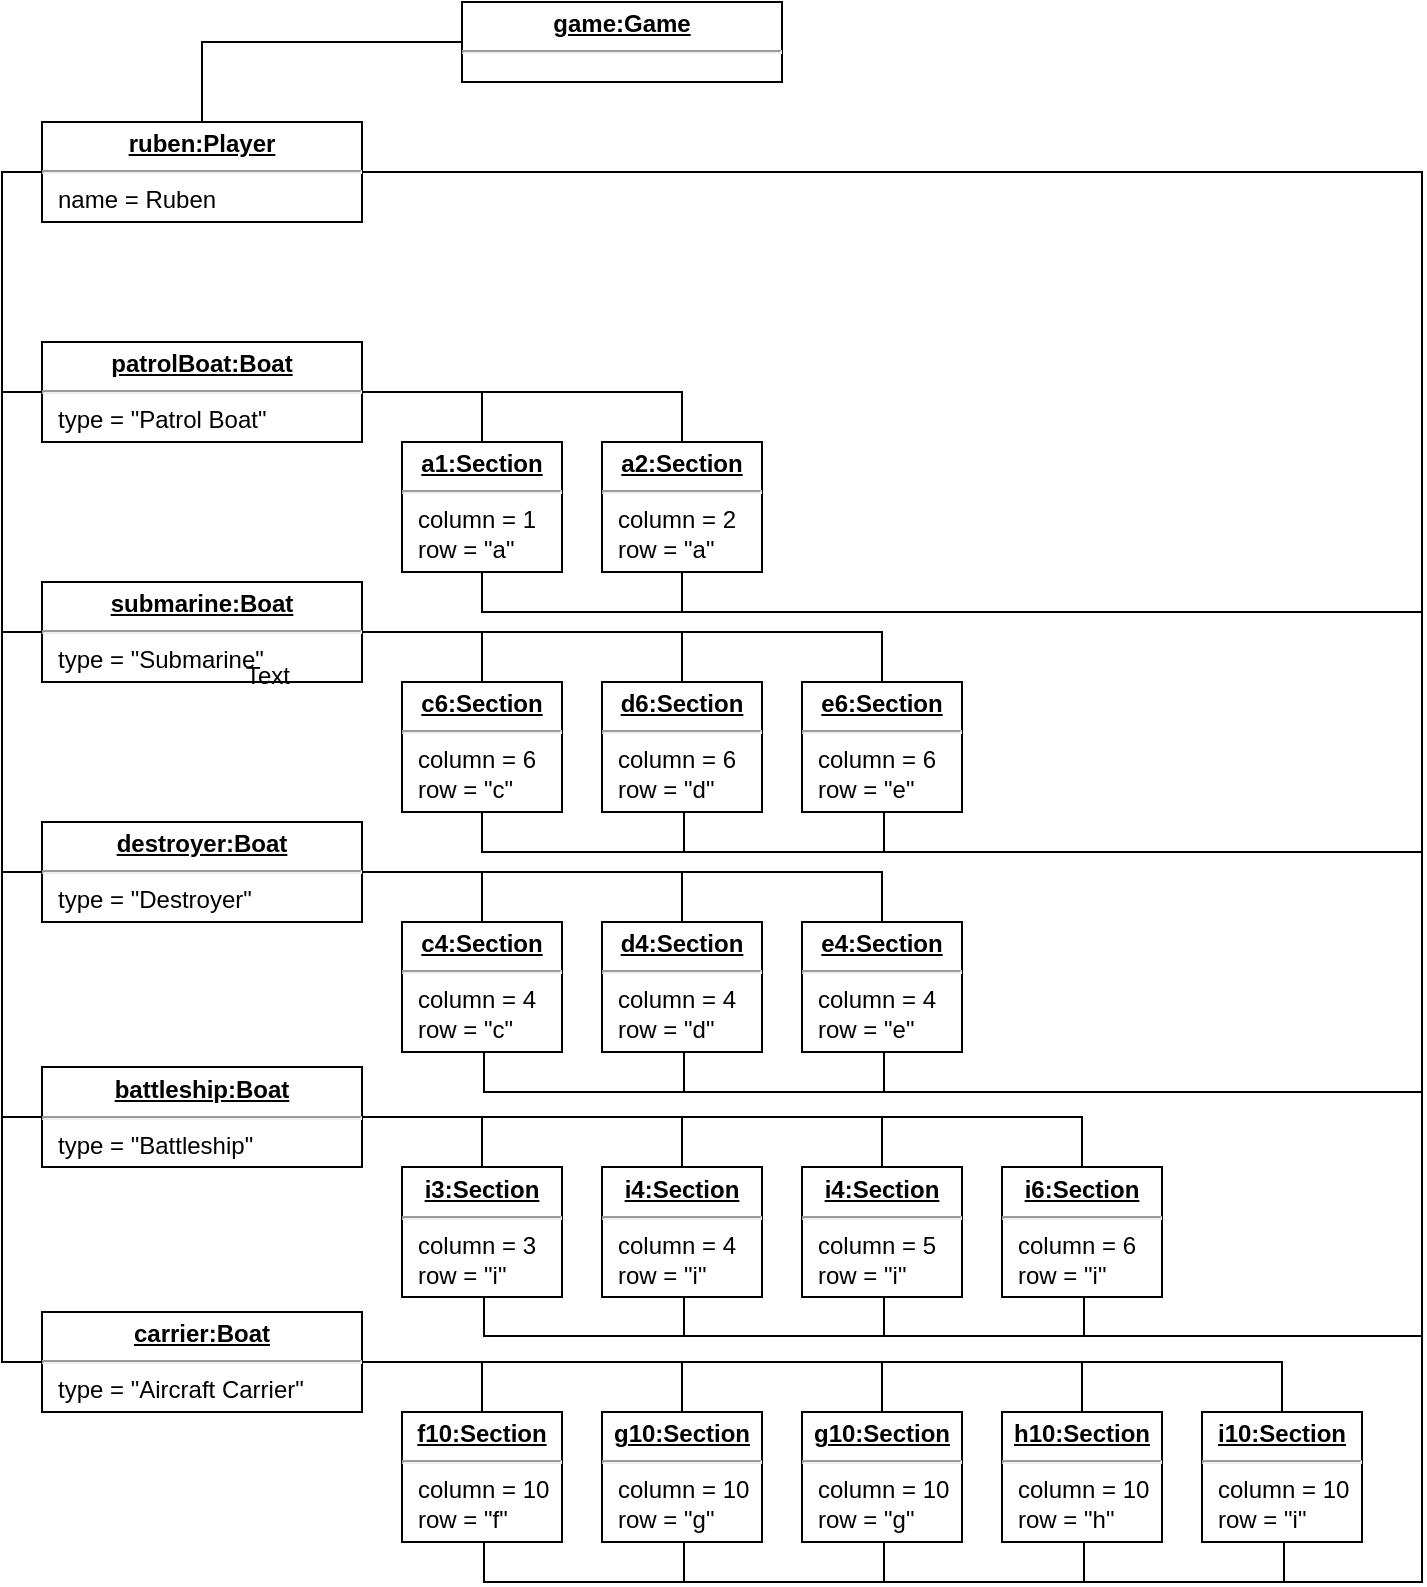 <mxfile version="10.5.4" type="device"><diagram id="0-efrnQORgWvvu_i8iA4" name="Page-1"><mxGraphModel dx="1640" dy="841" grid="1" gridSize="10" guides="1" tooltips="1" connect="1" arrows="1" fold="1" page="1" pageScale="1" pageWidth="827" pageHeight="1169" math="0" shadow="0"><root><mxCell id="0"/><mxCell id="1" parent="0"/><mxCell id="MkMRhaMlZ7xVnmLxb0LV-11" style="edgeStyle=orthogonalEdgeStyle;rounded=0;orthogonalLoop=1;jettySize=auto;html=1;exitX=0;exitY=0.5;exitDx=0;exitDy=0;endArrow=none;endFill=0;" edge="1" parent="1" source="MkMRhaMlZ7xVnmLxb0LV-1" target="MkMRhaMlZ7xVnmLxb0LV-3"><mxGeometry relative="1" as="geometry"/></mxCell><mxCell id="MkMRhaMlZ7xVnmLxb0LV-1" value="&lt;p style=&quot;margin: 0px ; margin-top: 4px ; text-align: center ; text-decoration: underline&quot;&gt;&lt;b&gt;game:Game&lt;/b&gt;&lt;/p&gt;&lt;hr&gt;&lt;p style=&quot;margin: 0px ; margin-left: 8px&quot;&gt;&lt;br&gt;&lt;/p&gt;" style="verticalAlign=top;align=left;overflow=fill;fontSize=12;fontFamily=Helvetica;html=1;" vertex="1" parent="1"><mxGeometry x="320" y="10" width="160" height="40" as="geometry"/></mxCell><mxCell id="MkMRhaMlZ7xVnmLxb0LV-12" style="edgeStyle=orthogonalEdgeStyle;rounded=0;orthogonalLoop=1;jettySize=auto;html=1;exitX=1;exitY=0.5;exitDx=0;exitDy=0;entryX=0.5;entryY=0;entryDx=0;entryDy=0;endArrow=none;endFill=0;" edge="1" parent="1" source="MkMRhaMlZ7xVnmLxb0LV-4" target="MkMRhaMlZ7xVnmLxb0LV-10"><mxGeometry relative="1" as="geometry"/></mxCell><mxCell id="MkMRhaMlZ7xVnmLxb0LV-14" style="edgeStyle=orthogonalEdgeStyle;rounded=0;orthogonalLoop=1;jettySize=auto;html=1;exitX=1;exitY=0.5;exitDx=0;exitDy=0;entryX=0.5;entryY=0;entryDx=0;entryDy=0;endArrow=none;endFill=0;" edge="1" parent="1" source="MkMRhaMlZ7xVnmLxb0LV-4" target="MkMRhaMlZ7xVnmLxb0LV-13"><mxGeometry relative="1" as="geometry"/></mxCell><mxCell id="MkMRhaMlZ7xVnmLxb0LV-60" style="edgeStyle=orthogonalEdgeStyle;rounded=0;orthogonalLoop=1;jettySize=auto;html=1;exitX=1;exitY=0.5;exitDx=0;exitDy=0;entryX=0.5;entryY=1;entryDx=0;entryDy=0;endArrow=none;endFill=0;" edge="1" parent="1" source="MkMRhaMlZ7xVnmLxb0LV-3" target="MkMRhaMlZ7xVnmLxb0LV-18"><mxGeometry relative="1" as="geometry"><Array as="points"><mxPoint x="800" y="95"/><mxPoint x="800" y="435"/><mxPoint x="531" y="435"/></Array></mxGeometry></mxCell><mxCell id="MkMRhaMlZ7xVnmLxb0LV-3" value="&lt;p style=&quot;margin: 0px ; margin-top: 4px ; text-align: center ; text-decoration: underline&quot;&gt;&lt;b&gt;ruben:Player&lt;/b&gt;&lt;/p&gt;&lt;hr&gt;&lt;p style=&quot;margin: 0px ; margin-left: 8px&quot;&gt;name = Ruben&lt;/p&gt;" style="verticalAlign=top;align=left;overflow=fill;fontSize=12;fontFamily=Helvetica;html=1;" vertex="1" parent="1"><mxGeometry x="110" y="70" width="160" height="50" as="geometry"/></mxCell><mxCell id="MkMRhaMlZ7xVnmLxb0LV-54" style="edgeStyle=orthogonalEdgeStyle;rounded=0;orthogonalLoop=1;jettySize=auto;html=1;exitX=0;exitY=0.5;exitDx=0;exitDy=0;entryX=0;entryY=0.5;entryDx=0;entryDy=0;endArrow=none;endFill=0;" edge="1" parent="1" source="MkMRhaMlZ7xVnmLxb0LV-4" target="MkMRhaMlZ7xVnmLxb0LV-3"><mxGeometry relative="1" as="geometry"/></mxCell><mxCell id="MkMRhaMlZ7xVnmLxb0LV-4" value="&lt;p style=&quot;margin: 0px ; margin-top: 4px ; text-align: center ; text-decoration: underline&quot;&gt;&lt;b&gt;patrolBoat:Boat&lt;/b&gt;&lt;/p&gt;&lt;hr&gt;&lt;p style=&quot;margin: 0px ; margin-left: 8px&quot;&gt;type = &quot;Patrol Boat&quot;&lt;/p&gt;" style="verticalAlign=top;align=left;overflow=fill;fontSize=12;fontFamily=Helvetica;html=1;" vertex="1" parent="1"><mxGeometry x="110" y="180" width="160" height="50" as="geometry"/></mxCell><mxCell id="MkMRhaMlZ7xVnmLxb0LV-19" style="edgeStyle=orthogonalEdgeStyle;rounded=0;orthogonalLoop=1;jettySize=auto;html=1;exitX=1;exitY=0.5;exitDx=0;exitDy=0;entryX=0.5;entryY=0;entryDx=0;entryDy=0;endArrow=none;endFill=0;" edge="1" parent="1" source="MkMRhaMlZ7xVnmLxb0LV-5" target="MkMRhaMlZ7xVnmLxb0LV-15"><mxGeometry relative="1" as="geometry"/></mxCell><mxCell id="MkMRhaMlZ7xVnmLxb0LV-20" style="edgeStyle=orthogonalEdgeStyle;rounded=0;orthogonalLoop=1;jettySize=auto;html=1;exitX=1;exitY=0.5;exitDx=0;exitDy=0;entryX=0.5;entryY=0;entryDx=0;entryDy=0;endArrow=none;endFill=0;" edge="1" parent="1" source="MkMRhaMlZ7xVnmLxb0LV-5" target="MkMRhaMlZ7xVnmLxb0LV-17"><mxGeometry relative="1" as="geometry"/></mxCell><mxCell id="MkMRhaMlZ7xVnmLxb0LV-21" style="edgeStyle=orthogonalEdgeStyle;rounded=0;orthogonalLoop=1;jettySize=auto;html=1;exitX=1;exitY=0.5;exitDx=0;exitDy=0;entryX=0.5;entryY=0;entryDx=0;entryDy=0;endArrow=none;endFill=0;" edge="1" parent="1" source="MkMRhaMlZ7xVnmLxb0LV-5" target="MkMRhaMlZ7xVnmLxb0LV-18"><mxGeometry relative="1" as="geometry"/></mxCell><mxCell id="MkMRhaMlZ7xVnmLxb0LV-53" style="edgeStyle=orthogonalEdgeStyle;rounded=0;orthogonalLoop=1;jettySize=auto;html=1;exitX=0;exitY=0.5;exitDx=0;exitDy=0;entryX=0;entryY=0.5;entryDx=0;entryDy=0;endArrow=none;endFill=0;" edge="1" parent="1" source="MkMRhaMlZ7xVnmLxb0LV-5" target="MkMRhaMlZ7xVnmLxb0LV-3"><mxGeometry relative="1" as="geometry"/></mxCell><mxCell id="MkMRhaMlZ7xVnmLxb0LV-5" value="&lt;p style=&quot;margin: 0px ; margin-top: 4px ; text-align: center ; text-decoration: underline&quot;&gt;&lt;b&gt;submarine:Boat&lt;/b&gt;&lt;/p&gt;&lt;hr&gt;&lt;p style=&quot;margin: 0px ; margin-left: 8px&quot;&gt;type = &quot;Submarine&quot;&lt;/p&gt;" style="verticalAlign=top;align=left;overflow=fill;fontSize=12;fontFamily=Helvetica;html=1;" vertex="1" parent="1"><mxGeometry x="110" y="300" width="160" height="50" as="geometry"/></mxCell><mxCell id="MkMRhaMlZ7xVnmLxb0LV-25" style="edgeStyle=orthogonalEdgeStyle;rounded=0;orthogonalLoop=1;jettySize=auto;html=1;exitX=1;exitY=0.5;exitDx=0;exitDy=0;entryX=0.5;entryY=0;entryDx=0;entryDy=0;endArrow=none;endFill=0;" edge="1" parent="1" source="MkMRhaMlZ7xVnmLxb0LV-7" target="MkMRhaMlZ7xVnmLxb0LV-22"><mxGeometry relative="1" as="geometry"/></mxCell><mxCell id="MkMRhaMlZ7xVnmLxb0LV-26" style="edgeStyle=orthogonalEdgeStyle;rounded=0;orthogonalLoop=1;jettySize=auto;html=1;exitX=1;exitY=0.5;exitDx=0;exitDy=0;entryX=0.5;entryY=0;entryDx=0;entryDy=0;endArrow=none;endFill=0;" edge="1" parent="1" source="MkMRhaMlZ7xVnmLxb0LV-7" target="MkMRhaMlZ7xVnmLxb0LV-23"><mxGeometry relative="1" as="geometry"/></mxCell><mxCell id="MkMRhaMlZ7xVnmLxb0LV-52" style="edgeStyle=orthogonalEdgeStyle;rounded=0;orthogonalLoop=1;jettySize=auto;html=1;exitX=0;exitY=0.5;exitDx=0;exitDy=0;entryX=0;entryY=0.5;entryDx=0;entryDy=0;endArrow=none;endFill=0;" edge="1" parent="1" source="MkMRhaMlZ7xVnmLxb0LV-7" target="MkMRhaMlZ7xVnmLxb0LV-3"><mxGeometry relative="1" as="geometry"/></mxCell><mxCell id="MkMRhaMlZ7xVnmLxb0LV-7" value="&lt;p style=&quot;margin: 0px ; margin-top: 4px ; text-align: center ; text-decoration: underline&quot;&gt;&lt;b&gt;destroyer:Boat&lt;/b&gt;&lt;/p&gt;&lt;hr&gt;&lt;p style=&quot;margin: 0px ; margin-left: 8px&quot;&gt;type = &quot;Destroyer&quot;&lt;/p&gt;" style="verticalAlign=top;align=left;overflow=fill;fontSize=12;fontFamily=Helvetica;html=1;" vertex="1" parent="1"><mxGeometry x="110" y="420" width="160" height="50" as="geometry"/></mxCell><mxCell id="MkMRhaMlZ7xVnmLxb0LV-51" style="edgeStyle=orthogonalEdgeStyle;rounded=0;orthogonalLoop=1;jettySize=auto;html=1;exitX=0;exitY=0.5;exitDx=0;exitDy=0;entryX=0;entryY=0.5;entryDx=0;entryDy=0;endArrow=none;endFill=0;" edge="1" parent="1" source="MkMRhaMlZ7xVnmLxb0LV-8" target="MkMRhaMlZ7xVnmLxb0LV-3"><mxGeometry relative="1" as="geometry"/></mxCell><mxCell id="MkMRhaMlZ7xVnmLxb0LV-8" value="&lt;p style=&quot;margin: 0px ; margin-top: 4px ; text-align: center ; text-decoration: underline&quot;&gt;&lt;b&gt;battleship:Boat&lt;/b&gt;&lt;/p&gt;&lt;hr&gt;&lt;p style=&quot;margin: 0px ; margin-left: 8px&quot;&gt;type = &quot;Battleship&quot;&lt;/p&gt;" style="verticalAlign=top;align=left;overflow=fill;fontSize=12;fontFamily=Helvetica;html=1;" vertex="1" parent="1"><mxGeometry x="110" y="542.5" width="160" height="50" as="geometry"/></mxCell><mxCell id="MkMRhaMlZ7xVnmLxb0LV-45" style="edgeStyle=orthogonalEdgeStyle;rounded=0;orthogonalLoop=1;jettySize=auto;html=1;exitX=1;exitY=0.5;exitDx=0;exitDy=0;entryX=0.5;entryY=0;entryDx=0;entryDy=0;endArrow=none;endFill=0;" edge="1" parent="1" source="MkMRhaMlZ7xVnmLxb0LV-9" target="MkMRhaMlZ7xVnmLxb0LV-40"><mxGeometry relative="1" as="geometry"/></mxCell><mxCell id="MkMRhaMlZ7xVnmLxb0LV-46" style="edgeStyle=orthogonalEdgeStyle;rounded=0;orthogonalLoop=1;jettySize=auto;html=1;exitX=1;exitY=0.5;exitDx=0;exitDy=0;entryX=0.5;entryY=0;entryDx=0;entryDy=0;endArrow=none;endFill=0;" edge="1" parent="1" source="MkMRhaMlZ7xVnmLxb0LV-9" target="MkMRhaMlZ7xVnmLxb0LV-41"><mxGeometry relative="1" as="geometry"/></mxCell><mxCell id="MkMRhaMlZ7xVnmLxb0LV-47" style="edgeStyle=orthogonalEdgeStyle;rounded=0;orthogonalLoop=1;jettySize=auto;html=1;exitX=1;exitY=0.5;exitDx=0;exitDy=0;entryX=0.5;entryY=0;entryDx=0;entryDy=0;endArrow=none;endFill=0;" edge="1" parent="1" source="MkMRhaMlZ7xVnmLxb0LV-9" target="MkMRhaMlZ7xVnmLxb0LV-42"><mxGeometry relative="1" as="geometry"/></mxCell><mxCell id="MkMRhaMlZ7xVnmLxb0LV-48" style="edgeStyle=orthogonalEdgeStyle;rounded=0;orthogonalLoop=1;jettySize=auto;html=1;exitX=1;exitY=0.5;exitDx=0;exitDy=0;entryX=0.5;entryY=0;entryDx=0;entryDy=0;endArrow=none;endFill=0;" edge="1" parent="1" source="MkMRhaMlZ7xVnmLxb0LV-9" target="MkMRhaMlZ7xVnmLxb0LV-44"><mxGeometry relative="1" as="geometry"/></mxCell><mxCell id="MkMRhaMlZ7xVnmLxb0LV-49" style="edgeStyle=orthogonalEdgeStyle;rounded=0;orthogonalLoop=1;jettySize=auto;html=1;exitX=1;exitY=0.5;exitDx=0;exitDy=0;entryX=0.5;entryY=0;entryDx=0;entryDy=0;endArrow=none;endFill=0;" edge="1" parent="1" source="MkMRhaMlZ7xVnmLxb0LV-9" target="MkMRhaMlZ7xVnmLxb0LV-43"><mxGeometry relative="1" as="geometry"/></mxCell><mxCell id="MkMRhaMlZ7xVnmLxb0LV-50" style="edgeStyle=orthogonalEdgeStyle;rounded=0;orthogonalLoop=1;jettySize=auto;html=1;entryX=0;entryY=0.5;entryDx=0;entryDy=0;endArrow=none;endFill=0;exitX=0;exitY=0.5;exitDx=0;exitDy=0;" edge="1" parent="1" source="MkMRhaMlZ7xVnmLxb0LV-9" target="MkMRhaMlZ7xVnmLxb0LV-3"><mxGeometry relative="1" as="geometry"/></mxCell><mxCell id="MkMRhaMlZ7xVnmLxb0LV-9" value="&lt;p style=&quot;margin: 0px ; margin-top: 4px ; text-align: center ; text-decoration: underline&quot;&gt;&lt;b&gt;carrier:Boat&lt;/b&gt;&lt;/p&gt;&lt;hr&gt;&lt;p style=&quot;margin: 0px ; margin-left: 8px&quot;&gt;type = &quot;Aircraft Carrier&quot;&lt;/p&gt;" style="verticalAlign=top;align=left;overflow=fill;fontSize=12;fontFamily=Helvetica;html=1;" vertex="1" parent="1"><mxGeometry x="110" y="665" width="160" height="50" as="geometry"/></mxCell><mxCell id="MkMRhaMlZ7xVnmLxb0LV-55" style="edgeStyle=orthogonalEdgeStyle;rounded=0;orthogonalLoop=1;jettySize=auto;html=1;exitX=0.5;exitY=1;exitDx=0;exitDy=0;entryX=1;entryY=0.5;entryDx=0;entryDy=0;endArrow=none;endFill=0;" edge="1" parent="1" source="MkMRhaMlZ7xVnmLxb0LV-10" target="MkMRhaMlZ7xVnmLxb0LV-3"><mxGeometry relative="1" as="geometry"><Array as="points"><mxPoint x="330" y="315"/><mxPoint x="800" y="315"/><mxPoint x="800" y="95"/></Array></mxGeometry></mxCell><mxCell id="MkMRhaMlZ7xVnmLxb0LV-10" value="&lt;p style=&quot;margin: 0px ; margin-top: 4px ; text-align: center ; text-decoration: underline&quot;&gt;&lt;b&gt;a1:Section&lt;/b&gt;&lt;/p&gt;&lt;hr&gt;&lt;p style=&quot;margin: 0px ; margin-left: 8px&quot;&gt;column = 1&lt;/p&gt;&lt;p style=&quot;margin: 0px ; margin-left: 8px&quot;&gt;row = &quot;a&quot;&lt;/p&gt;" style="verticalAlign=top;align=left;overflow=fill;fontSize=12;fontFamily=Helvetica;html=1;" vertex="1" parent="1"><mxGeometry x="290" y="230" width="80" height="65" as="geometry"/></mxCell><mxCell id="MkMRhaMlZ7xVnmLxb0LV-56" style="edgeStyle=orthogonalEdgeStyle;rounded=0;orthogonalLoop=1;jettySize=auto;html=1;exitX=0.5;exitY=1;exitDx=0;exitDy=0;entryX=1;entryY=0.5;entryDx=0;entryDy=0;endArrow=none;endFill=0;" edge="1" parent="1" source="MkMRhaMlZ7xVnmLxb0LV-13" target="MkMRhaMlZ7xVnmLxb0LV-3"><mxGeometry relative="1" as="geometry"><Array as="points"><mxPoint x="430" y="315"/><mxPoint x="800" y="315"/><mxPoint x="800" y="95"/></Array></mxGeometry></mxCell><mxCell id="MkMRhaMlZ7xVnmLxb0LV-13" value="&lt;p style=&quot;margin: 0px ; margin-top: 4px ; text-align: center ; text-decoration: underline&quot;&gt;&lt;b&gt;a2:Section&lt;/b&gt;&lt;/p&gt;&lt;hr&gt;&lt;p style=&quot;margin: 0px ; margin-left: 8px&quot;&gt;column = 2&lt;/p&gt;&lt;p style=&quot;margin: 0px ; margin-left: 8px&quot;&gt;row = &quot;a&quot;&lt;/p&gt;" style="verticalAlign=top;align=left;overflow=fill;fontSize=12;fontFamily=Helvetica;html=1;" vertex="1" parent="1"><mxGeometry x="390" y="230" width="80" height="65" as="geometry"/></mxCell><mxCell id="MkMRhaMlZ7xVnmLxb0LV-57" style="edgeStyle=orthogonalEdgeStyle;rounded=0;orthogonalLoop=1;jettySize=auto;html=1;exitX=0.5;exitY=1;exitDx=0;exitDy=0;entryX=1;entryY=0.5;entryDx=0;entryDy=0;endArrow=none;endFill=0;" edge="1" parent="1" source="MkMRhaMlZ7xVnmLxb0LV-15" target="MkMRhaMlZ7xVnmLxb0LV-3"><mxGeometry relative="1" as="geometry"><Array as="points"><mxPoint x="330" y="435"/><mxPoint x="800" y="435"/><mxPoint x="800" y="95"/></Array></mxGeometry></mxCell><mxCell id="MkMRhaMlZ7xVnmLxb0LV-15" value="&lt;p style=&quot;margin: 0px ; margin-top: 4px ; text-align: center ; text-decoration: underline&quot;&gt;&lt;b&gt;c6:Section&lt;/b&gt;&lt;/p&gt;&lt;hr&gt;&lt;p style=&quot;margin: 0px ; margin-left: 8px&quot;&gt;column = 6&lt;/p&gt;&lt;p style=&quot;margin: 0px ; margin-left: 8px&quot;&gt;row = &quot;c&quot;&lt;/p&gt;" style="verticalAlign=top;align=left;overflow=fill;fontSize=12;fontFamily=Helvetica;html=1;" vertex="1" parent="1"><mxGeometry x="290" y="350" width="80" height="65" as="geometry"/></mxCell><mxCell id="MkMRhaMlZ7xVnmLxb0LV-16" value="Text" style="text;html=1;resizable=0;points=[];autosize=1;align=left;verticalAlign=top;spacingTop=-4;" vertex="1" parent="1"><mxGeometry x="210" y="337" width="40" height="20" as="geometry"/></mxCell><mxCell id="MkMRhaMlZ7xVnmLxb0LV-59" style="edgeStyle=orthogonalEdgeStyle;rounded=0;orthogonalLoop=1;jettySize=auto;html=1;exitX=0.5;exitY=1;exitDx=0;exitDy=0;entryX=1;entryY=0.5;entryDx=0;entryDy=0;endArrow=none;endFill=0;" edge="1" parent="1" source="MkMRhaMlZ7xVnmLxb0LV-17" target="MkMRhaMlZ7xVnmLxb0LV-3"><mxGeometry relative="1" as="geometry"><Array as="points"><mxPoint x="431" y="435"/><mxPoint x="800" y="435"/><mxPoint x="800" y="95"/></Array></mxGeometry></mxCell><mxCell id="MkMRhaMlZ7xVnmLxb0LV-17" value="&lt;p style=&quot;margin: 0px ; margin-top: 4px ; text-align: center ; text-decoration: underline&quot;&gt;&lt;b&gt;d6:Section&lt;/b&gt;&lt;/p&gt;&lt;hr&gt;&lt;p style=&quot;margin: 0px ; margin-left: 8px&quot;&gt;column = 6&lt;/p&gt;&lt;p style=&quot;margin: 0px ; margin-left: 8px&quot;&gt;row = &quot;d&quot;&lt;/p&gt;" style="verticalAlign=top;align=left;overflow=fill;fontSize=12;fontFamily=Helvetica;html=1;" vertex="1" parent="1"><mxGeometry x="390" y="350" width="80" height="65" as="geometry"/></mxCell><mxCell id="MkMRhaMlZ7xVnmLxb0LV-18" value="&lt;p style=&quot;margin: 0px ; margin-top: 4px ; text-align: center ; text-decoration: underline&quot;&gt;&lt;b&gt;e6:Section&lt;/b&gt;&lt;/p&gt;&lt;hr&gt;&lt;p style=&quot;margin: 0px ; margin-left: 8px&quot;&gt;column = 6&lt;/p&gt;&lt;p style=&quot;margin: 0px ; margin-left: 8px&quot;&gt;row = &quot;e&quot;&lt;/p&gt;" style="verticalAlign=top;align=left;overflow=fill;fontSize=12;fontFamily=Helvetica;html=1;" vertex="1" parent="1"><mxGeometry x="490" y="350" width="80" height="65" as="geometry"/></mxCell><mxCell id="MkMRhaMlZ7xVnmLxb0LV-61" style="edgeStyle=orthogonalEdgeStyle;rounded=0;orthogonalLoop=1;jettySize=auto;html=1;exitX=0.5;exitY=1;exitDx=0;exitDy=0;entryX=1;entryY=0.5;entryDx=0;entryDy=0;endArrow=none;endFill=0;" edge="1" parent="1" source="MkMRhaMlZ7xVnmLxb0LV-22" target="MkMRhaMlZ7xVnmLxb0LV-3"><mxGeometry relative="1" as="geometry"><Array as="points"><mxPoint x="331" y="555"/><mxPoint x="800" y="555"/><mxPoint x="800" y="95"/></Array></mxGeometry></mxCell><mxCell id="MkMRhaMlZ7xVnmLxb0LV-22" value="&lt;p style=&quot;margin: 0px ; margin-top: 4px ; text-align: center ; text-decoration: underline&quot;&gt;&lt;b&gt;c4:Section&lt;/b&gt;&lt;/p&gt;&lt;hr&gt;&lt;p style=&quot;margin: 0px ; margin-left: 8px&quot;&gt;column = 4&lt;/p&gt;&lt;p style=&quot;margin: 0px ; margin-left: 8px&quot;&gt;row = &quot;c&quot;&lt;/p&gt;" style="verticalAlign=top;align=left;overflow=fill;fontSize=12;fontFamily=Helvetica;html=1;" vertex="1" parent="1"><mxGeometry x="290" y="470" width="80" height="65" as="geometry"/></mxCell><mxCell id="MkMRhaMlZ7xVnmLxb0LV-62" style="edgeStyle=orthogonalEdgeStyle;rounded=0;orthogonalLoop=1;jettySize=auto;html=1;exitX=0.5;exitY=1;exitDx=0;exitDy=0;entryX=1;entryY=0.5;entryDx=0;entryDy=0;endArrow=none;endFill=0;" edge="1" parent="1" source="MkMRhaMlZ7xVnmLxb0LV-23" target="MkMRhaMlZ7xVnmLxb0LV-3"><mxGeometry relative="1" as="geometry"><Array as="points"><mxPoint x="431" y="555"/><mxPoint x="800" y="555"/><mxPoint x="800" y="95"/></Array></mxGeometry></mxCell><mxCell id="MkMRhaMlZ7xVnmLxb0LV-23" value="&lt;p style=&quot;margin: 0px ; margin-top: 4px ; text-align: center ; text-decoration: underline&quot;&gt;&lt;b&gt;d4:Section&lt;/b&gt;&lt;/p&gt;&lt;hr&gt;&lt;p style=&quot;margin: 0px ; margin-left: 8px&quot;&gt;column = 4&lt;/p&gt;&lt;p style=&quot;margin: 0px ; margin-left: 8px&quot;&gt;row = &quot;d&quot;&lt;/p&gt;" style="verticalAlign=top;align=left;overflow=fill;fontSize=12;fontFamily=Helvetica;html=1;" vertex="1" parent="1"><mxGeometry x="390" y="470" width="80" height="65" as="geometry"/></mxCell><mxCell id="MkMRhaMlZ7xVnmLxb0LV-27" style="edgeStyle=orthogonalEdgeStyle;rounded=0;orthogonalLoop=1;jettySize=auto;html=1;exitX=0.5;exitY=0;exitDx=0;exitDy=0;entryX=1;entryY=0.5;entryDx=0;entryDy=0;endArrow=none;endFill=0;" edge="1" parent="1" source="MkMRhaMlZ7xVnmLxb0LV-24" target="MkMRhaMlZ7xVnmLxb0LV-7"><mxGeometry relative="1" as="geometry"/></mxCell><mxCell id="MkMRhaMlZ7xVnmLxb0LV-63" style="edgeStyle=orthogonalEdgeStyle;rounded=0;orthogonalLoop=1;jettySize=auto;html=1;exitX=0.5;exitY=1;exitDx=0;exitDy=0;entryX=1;entryY=0.5;entryDx=0;entryDy=0;endArrow=none;endFill=0;" edge="1" parent="1" source="MkMRhaMlZ7xVnmLxb0LV-24" target="MkMRhaMlZ7xVnmLxb0LV-3"><mxGeometry relative="1" as="geometry"><Array as="points"><mxPoint x="531" y="555"/><mxPoint x="800" y="555"/><mxPoint x="800" y="95"/></Array></mxGeometry></mxCell><mxCell id="MkMRhaMlZ7xVnmLxb0LV-24" value="&lt;p style=&quot;margin: 0px ; margin-top: 4px ; text-align: center ; text-decoration: underline&quot;&gt;&lt;b&gt;e4:Section&lt;/b&gt;&lt;/p&gt;&lt;hr&gt;&lt;p style=&quot;margin: 0px ; margin-left: 8px&quot;&gt;column = 4&lt;/p&gt;&lt;p style=&quot;margin: 0px ; margin-left: 8px&quot;&gt;row = &quot;e&quot;&lt;/p&gt;" style="verticalAlign=top;align=left;overflow=fill;fontSize=12;fontFamily=Helvetica;html=1;" vertex="1" parent="1"><mxGeometry x="490" y="470" width="80" height="65" as="geometry"/></mxCell><mxCell id="MkMRhaMlZ7xVnmLxb0LV-35" style="edgeStyle=orthogonalEdgeStyle;rounded=0;orthogonalLoop=1;jettySize=auto;html=1;exitX=0.5;exitY=0;exitDx=0;exitDy=0;entryX=1;entryY=0.5;entryDx=0;entryDy=0;endArrow=none;endFill=0;" edge="1" parent="1" source="MkMRhaMlZ7xVnmLxb0LV-28" target="MkMRhaMlZ7xVnmLxb0LV-8"><mxGeometry relative="1" as="geometry"/></mxCell><mxCell id="MkMRhaMlZ7xVnmLxb0LV-64" style="edgeStyle=orthogonalEdgeStyle;rounded=0;orthogonalLoop=1;jettySize=auto;html=1;exitX=0.5;exitY=1;exitDx=0;exitDy=0;entryX=1;entryY=0.5;entryDx=0;entryDy=0;endArrow=none;endFill=0;" edge="1" parent="1" source="MkMRhaMlZ7xVnmLxb0LV-28" target="MkMRhaMlZ7xVnmLxb0LV-3"><mxGeometry relative="1" as="geometry"><Array as="points"><mxPoint x="331" y="677"/><mxPoint x="800" y="677"/><mxPoint x="800" y="95"/></Array></mxGeometry></mxCell><mxCell id="MkMRhaMlZ7xVnmLxb0LV-28" value="&lt;p style=&quot;margin: 0px ; margin-top: 4px ; text-align: center ; text-decoration: underline&quot;&gt;&lt;b&gt;i3:Section&lt;/b&gt;&lt;/p&gt;&lt;hr&gt;&lt;p style=&quot;margin: 0px ; margin-left: 8px&quot;&gt;column = 3&lt;/p&gt;&lt;p style=&quot;margin: 0px ; margin-left: 8px&quot;&gt;row = &quot;i&quot;&lt;/p&gt;" style="verticalAlign=top;align=left;overflow=fill;fontSize=12;fontFamily=Helvetica;html=1;" vertex="1" parent="1"><mxGeometry x="290" y="592.5" width="80" height="65" as="geometry"/></mxCell><mxCell id="MkMRhaMlZ7xVnmLxb0LV-37" style="edgeStyle=orthogonalEdgeStyle;rounded=0;orthogonalLoop=1;jettySize=auto;html=1;exitX=0.5;exitY=0;exitDx=0;exitDy=0;entryX=1;entryY=0.5;entryDx=0;entryDy=0;endArrow=none;endFill=0;" edge="1" parent="1" source="MkMRhaMlZ7xVnmLxb0LV-32" target="MkMRhaMlZ7xVnmLxb0LV-8"><mxGeometry relative="1" as="geometry"/></mxCell><mxCell id="MkMRhaMlZ7xVnmLxb0LV-65" style="edgeStyle=orthogonalEdgeStyle;rounded=0;orthogonalLoop=1;jettySize=auto;html=1;exitX=0.5;exitY=1;exitDx=0;exitDy=0;entryX=1;entryY=0.5;entryDx=0;entryDy=0;endArrow=none;endFill=0;" edge="1" parent="1" source="MkMRhaMlZ7xVnmLxb0LV-32" target="MkMRhaMlZ7xVnmLxb0LV-3"><mxGeometry relative="1" as="geometry"><Array as="points"><mxPoint x="431" y="677"/><mxPoint x="800" y="677"/><mxPoint x="800" y="95"/></Array></mxGeometry></mxCell><mxCell id="MkMRhaMlZ7xVnmLxb0LV-32" value="&lt;p style=&quot;margin: 0px ; margin-top: 4px ; text-align: center ; text-decoration: underline&quot;&gt;&lt;b&gt;i4:Section&lt;/b&gt;&lt;/p&gt;&lt;hr&gt;&lt;p style=&quot;margin: 0px ; margin-left: 8px&quot;&gt;column = 4&lt;/p&gt;&lt;p style=&quot;margin: 0px ; margin-left: 8px&quot;&gt;row = &quot;i&quot;&lt;/p&gt;" style="verticalAlign=top;align=left;overflow=fill;fontSize=12;fontFamily=Helvetica;html=1;" vertex="1" parent="1"><mxGeometry x="390" y="592.5" width="80" height="65" as="geometry"/></mxCell><mxCell id="MkMRhaMlZ7xVnmLxb0LV-38" style="edgeStyle=orthogonalEdgeStyle;rounded=0;orthogonalLoop=1;jettySize=auto;html=1;exitX=0.5;exitY=0;exitDx=0;exitDy=0;entryX=1;entryY=0.5;entryDx=0;entryDy=0;endArrow=none;endFill=0;" edge="1" parent="1" source="MkMRhaMlZ7xVnmLxb0LV-33" target="MkMRhaMlZ7xVnmLxb0LV-8"><mxGeometry relative="1" as="geometry"/></mxCell><mxCell id="MkMRhaMlZ7xVnmLxb0LV-66" style="edgeStyle=orthogonalEdgeStyle;rounded=0;orthogonalLoop=1;jettySize=auto;html=1;exitX=0.5;exitY=1;exitDx=0;exitDy=0;entryX=1;entryY=0.5;entryDx=0;entryDy=0;endArrow=none;endFill=0;" edge="1" parent="1" source="MkMRhaMlZ7xVnmLxb0LV-33" target="MkMRhaMlZ7xVnmLxb0LV-3"><mxGeometry relative="1" as="geometry"><Array as="points"><mxPoint x="531" y="677"/><mxPoint x="800" y="677"/><mxPoint x="800" y="95"/></Array></mxGeometry></mxCell><mxCell id="MkMRhaMlZ7xVnmLxb0LV-33" value="&lt;p style=&quot;margin: 0px ; margin-top: 4px ; text-align: center ; text-decoration: underline&quot;&gt;&lt;b&gt;i4:Section&lt;/b&gt;&lt;/p&gt;&lt;hr&gt;&lt;p style=&quot;margin: 0px ; margin-left: 8px&quot;&gt;column = 5&lt;/p&gt;&lt;p style=&quot;margin: 0px ; margin-left: 8px&quot;&gt;row = &quot;i&quot;&lt;/p&gt;" style="verticalAlign=top;align=left;overflow=fill;fontSize=12;fontFamily=Helvetica;html=1;" vertex="1" parent="1"><mxGeometry x="490" y="592.5" width="80" height="65" as="geometry"/></mxCell><mxCell id="MkMRhaMlZ7xVnmLxb0LV-39" style="edgeStyle=orthogonalEdgeStyle;rounded=0;orthogonalLoop=1;jettySize=auto;html=1;exitX=0.5;exitY=0;exitDx=0;exitDy=0;entryX=1;entryY=0.5;entryDx=0;entryDy=0;endArrow=none;endFill=0;" edge="1" parent="1" source="MkMRhaMlZ7xVnmLxb0LV-34" target="MkMRhaMlZ7xVnmLxb0LV-8"><mxGeometry relative="1" as="geometry"/></mxCell><mxCell id="MkMRhaMlZ7xVnmLxb0LV-67" style="edgeStyle=orthogonalEdgeStyle;rounded=0;orthogonalLoop=1;jettySize=auto;html=1;exitX=0.5;exitY=1;exitDx=0;exitDy=0;entryX=1;entryY=0.5;entryDx=0;entryDy=0;endArrow=none;endFill=0;" edge="1" parent="1" source="MkMRhaMlZ7xVnmLxb0LV-34" target="MkMRhaMlZ7xVnmLxb0LV-3"><mxGeometry relative="1" as="geometry"><Array as="points"><mxPoint x="631" y="677"/><mxPoint x="800" y="677"/><mxPoint x="800" y="95"/></Array></mxGeometry></mxCell><mxCell id="MkMRhaMlZ7xVnmLxb0LV-34" value="&lt;p style=&quot;margin: 0px ; margin-top: 4px ; text-align: center ; text-decoration: underline&quot;&gt;&lt;b&gt;i6:Section&lt;/b&gt;&lt;/p&gt;&lt;hr&gt;&lt;p style=&quot;margin: 0px ; margin-left: 8px&quot;&gt;column = 6&lt;/p&gt;&lt;p style=&quot;margin: 0px ; margin-left: 8px&quot;&gt;row = &quot;i&quot;&lt;/p&gt;" style="verticalAlign=top;align=left;overflow=fill;fontSize=12;fontFamily=Helvetica;html=1;" vertex="1" parent="1"><mxGeometry x="590" y="592.5" width="80" height="65" as="geometry"/></mxCell><mxCell id="MkMRhaMlZ7xVnmLxb0LV-68" style="edgeStyle=orthogonalEdgeStyle;rounded=0;orthogonalLoop=1;jettySize=auto;html=1;exitX=0.5;exitY=1;exitDx=0;exitDy=0;entryX=1;entryY=0.5;entryDx=0;entryDy=0;endArrow=none;endFill=0;" edge="1" parent="1" source="MkMRhaMlZ7xVnmLxb0LV-40" target="MkMRhaMlZ7xVnmLxb0LV-3"><mxGeometry relative="1" as="geometry"><Array as="points"><mxPoint x="331" y="800"/><mxPoint x="800" y="800"/><mxPoint x="800" y="95"/></Array></mxGeometry></mxCell><mxCell id="MkMRhaMlZ7xVnmLxb0LV-40" value="&lt;p style=&quot;margin: 0px ; margin-top: 4px ; text-align: center ; text-decoration: underline&quot;&gt;&lt;b&gt;f10:Section&lt;/b&gt;&lt;/p&gt;&lt;hr&gt;&lt;p style=&quot;margin: 0px ; margin-left: 8px&quot;&gt;column = 10&lt;/p&gt;&lt;p style=&quot;margin: 0px ; margin-left: 8px&quot;&gt;row = &quot;f&quot;&lt;/p&gt;" style="verticalAlign=top;align=left;overflow=fill;fontSize=12;fontFamily=Helvetica;html=1;" vertex="1" parent="1"><mxGeometry x="290" y="715" width="80" height="65" as="geometry"/></mxCell><mxCell id="MkMRhaMlZ7xVnmLxb0LV-69" style="edgeStyle=orthogonalEdgeStyle;rounded=0;orthogonalLoop=1;jettySize=auto;html=1;exitX=0.5;exitY=1;exitDx=0;exitDy=0;entryX=1;entryY=0.5;entryDx=0;entryDy=0;endArrow=none;endFill=0;" edge="1" parent="1" source="MkMRhaMlZ7xVnmLxb0LV-41" target="MkMRhaMlZ7xVnmLxb0LV-3"><mxGeometry relative="1" as="geometry"><Array as="points"><mxPoint x="431" y="800"/><mxPoint x="800" y="800"/><mxPoint x="800" y="95"/></Array></mxGeometry></mxCell><mxCell id="MkMRhaMlZ7xVnmLxb0LV-41" value="&lt;p style=&quot;margin: 0px ; margin-top: 4px ; text-align: center ; text-decoration: underline&quot;&gt;&lt;b&gt;g10:Section&lt;/b&gt;&lt;/p&gt;&lt;hr&gt;&lt;p style=&quot;margin: 0px ; margin-left: 8px&quot;&gt;column = 10&lt;/p&gt;&lt;p style=&quot;margin: 0px ; margin-left: 8px&quot;&gt;row = &quot;g&quot;&lt;/p&gt;" style="verticalAlign=top;align=left;overflow=fill;fontSize=12;fontFamily=Helvetica;html=1;" vertex="1" parent="1"><mxGeometry x="390" y="715" width="80" height="65" as="geometry"/></mxCell><mxCell id="MkMRhaMlZ7xVnmLxb0LV-70" style="edgeStyle=orthogonalEdgeStyle;rounded=0;orthogonalLoop=1;jettySize=auto;html=1;exitX=0.5;exitY=1;exitDx=0;exitDy=0;entryX=1;entryY=0.5;entryDx=0;entryDy=0;endArrow=none;endFill=0;" edge="1" parent="1" source="MkMRhaMlZ7xVnmLxb0LV-42" target="MkMRhaMlZ7xVnmLxb0LV-3"><mxGeometry relative="1" as="geometry"><Array as="points"><mxPoint x="531" y="800"/><mxPoint x="800" y="800"/><mxPoint x="800" y="95"/></Array></mxGeometry></mxCell><mxCell id="MkMRhaMlZ7xVnmLxb0LV-42" value="&lt;p style=&quot;margin: 0px ; margin-top: 4px ; text-align: center ; text-decoration: underline&quot;&gt;&lt;b&gt;g10:Section&lt;/b&gt;&lt;/p&gt;&lt;hr&gt;&lt;p style=&quot;margin: 0px ; margin-left: 8px&quot;&gt;column = 10&lt;/p&gt;&lt;p style=&quot;margin: 0px ; margin-left: 8px&quot;&gt;row = &quot;g&quot;&lt;/p&gt;" style="verticalAlign=top;align=left;overflow=fill;fontSize=12;fontFamily=Helvetica;html=1;" vertex="1" parent="1"><mxGeometry x="490" y="715" width="80" height="65" as="geometry"/></mxCell><mxCell id="MkMRhaMlZ7xVnmLxb0LV-72" style="edgeStyle=orthogonalEdgeStyle;rounded=0;orthogonalLoop=1;jettySize=auto;html=1;exitX=0.5;exitY=1;exitDx=0;exitDy=0;entryX=1;entryY=0.5;entryDx=0;entryDy=0;endArrow=none;endFill=0;" edge="1" parent="1" source="MkMRhaMlZ7xVnmLxb0LV-43" target="MkMRhaMlZ7xVnmLxb0LV-3"><mxGeometry relative="1" as="geometry"><Array as="points"><mxPoint x="631" y="800"/><mxPoint x="800" y="800"/><mxPoint x="800" y="95"/></Array></mxGeometry></mxCell><mxCell id="MkMRhaMlZ7xVnmLxb0LV-43" value="&lt;p style=&quot;margin: 0px ; margin-top: 4px ; text-align: center ; text-decoration: underline&quot;&gt;&lt;b&gt;h10:Section&lt;/b&gt;&lt;/p&gt;&lt;hr&gt;&lt;p style=&quot;margin: 0px ; margin-left: 8px&quot;&gt;column = 10&lt;/p&gt;&lt;p style=&quot;margin: 0px ; margin-left: 8px&quot;&gt;row = &quot;h&quot;&lt;/p&gt;" style="verticalAlign=top;align=left;overflow=fill;fontSize=12;fontFamily=Helvetica;html=1;" vertex="1" parent="1"><mxGeometry x="590" y="715" width="80" height="65" as="geometry"/></mxCell><mxCell id="MkMRhaMlZ7xVnmLxb0LV-73" style="edgeStyle=orthogonalEdgeStyle;rounded=0;orthogonalLoop=1;jettySize=auto;html=1;exitX=0.5;exitY=1;exitDx=0;exitDy=0;entryX=1;entryY=0.5;entryDx=0;entryDy=0;endArrow=none;endFill=0;" edge="1" parent="1" source="MkMRhaMlZ7xVnmLxb0LV-44" target="MkMRhaMlZ7xVnmLxb0LV-3"><mxGeometry relative="1" as="geometry"><Array as="points"><mxPoint x="731" y="800"/><mxPoint x="800" y="800"/><mxPoint x="800" y="95"/></Array></mxGeometry></mxCell><mxCell id="MkMRhaMlZ7xVnmLxb0LV-44" value="&lt;p style=&quot;margin: 0px ; margin-top: 4px ; text-align: center ; text-decoration: underline&quot;&gt;&lt;b&gt;i10:Section&lt;/b&gt;&lt;/p&gt;&lt;hr&gt;&lt;p style=&quot;margin: 0px ; margin-left: 8px&quot;&gt;column = 10&lt;/p&gt;&lt;p style=&quot;margin: 0px ; margin-left: 8px&quot;&gt;row = &quot;i&quot;&lt;/p&gt;" style="verticalAlign=top;align=left;overflow=fill;fontSize=12;fontFamily=Helvetica;html=1;" vertex="1" parent="1"><mxGeometry x="690" y="715" width="80" height="65" as="geometry"/></mxCell></root></mxGraphModel></diagram></mxfile>